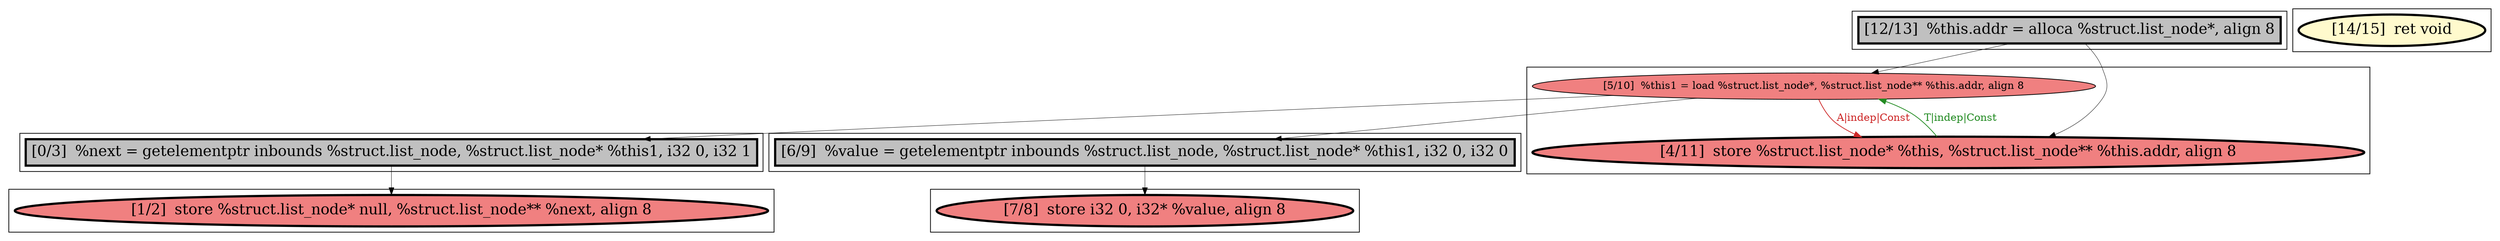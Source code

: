 
digraph G {



node430->node431 [style=solid,color=black,label="",penwidth=0.5,fontcolor=black ]
node431->node432 [style=solid,color=firebrick3,label="A|indep|Const",penwidth=1.0,fontcolor=firebrick3 ]
node431->node435 [style=solid,color=black,label="",penwidth=0.5,fontcolor=black ]
node430->node432 [style=solid,color=black,label="",penwidth=0.5,fontcolor=black ]
node432->node431 [style=solid,color=forestgreen,label="T|indep|Const",penwidth=1.0,fontcolor=forestgreen ]
node431->node434 [style=solid,color=black,label="",penwidth=0.5,fontcolor=black ]
node434->node433 [style=solid,color=black,label="",penwidth=0.5,fontcolor=black ]
node435->node428 [style=solid,color=black,label="",penwidth=0.5,fontcolor=black ]


subgraph cluster6 {


node435 [penwidth=3.0,fontsize=20,fillcolor=grey,label="[0/3]  %next = getelementptr inbounds %struct.list_node, %struct.list_node* %this1, i32 0, i32 1",shape=rectangle,style=filled ]



}

subgraph cluster0 {


node428 [penwidth=3.0,fontsize=20,fillcolor=lightcoral,label="[1/2]  store %struct.list_node* null, %struct.list_node** %next, align 8",shape=ellipse,style=filled ]



}

subgraph cluster5 {


node434 [penwidth=3.0,fontsize=20,fillcolor=grey,label="[6/9]  %value = getelementptr inbounds %struct.list_node, %struct.list_node* %this1, i32 0, i32 0",shape=rectangle,style=filled ]



}

subgraph cluster1 {


node429 [penwidth=3.0,fontsize=20,fillcolor=lemonchiffon,label="[14/15]  ret void",shape=ellipse,style=filled ]



}

subgraph cluster2 {


node430 [penwidth=3.0,fontsize=20,fillcolor=grey,label="[12/13]  %this.addr = alloca %struct.list_node*, align 8",shape=rectangle,style=filled ]



}

subgraph cluster3 {


node432 [penwidth=3.0,fontsize=20,fillcolor=lightcoral,label="[4/11]  store %struct.list_node* %this, %struct.list_node** %this.addr, align 8",shape=ellipse,style=filled ]
node431 [fillcolor=lightcoral,label="[5/10]  %this1 = load %struct.list_node*, %struct.list_node** %this.addr, align 8",shape=ellipse,style=filled ]



}

subgraph cluster4 {


node433 [penwidth=3.0,fontsize=20,fillcolor=lightcoral,label="[7/8]  store i32 0, i32* %value, align 8",shape=ellipse,style=filled ]



}

}
